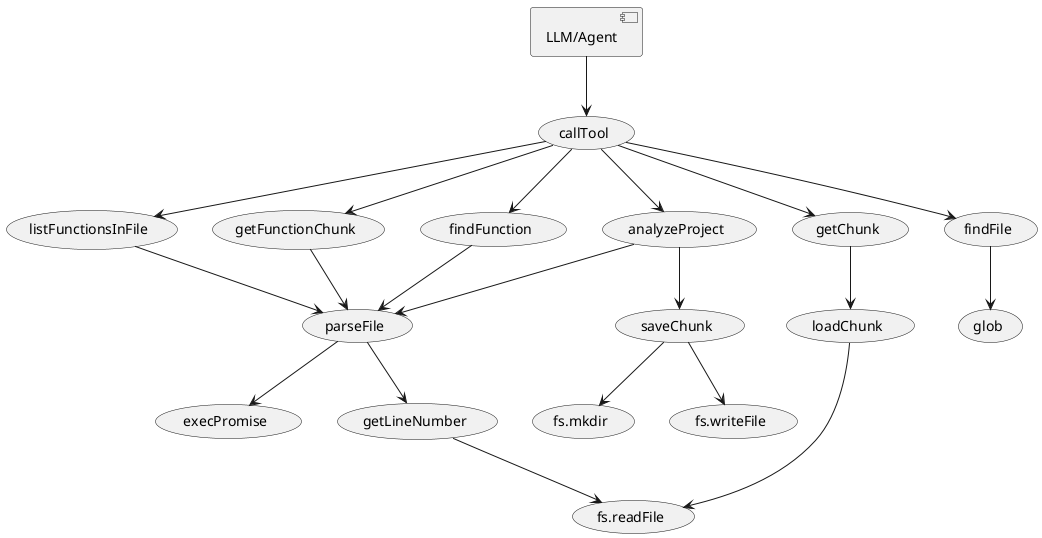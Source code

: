 @startuml

[LLM/Agent] --> (callTool)

(callTool) --> (analyzeProject)
(callTool) --> (getChunk)
(callTool) --> (listFunctionsInFile)
(callTool) --> (getFunctionChunk)
(callTool) --> (findFile)
(callTool) --> (findFunction)

(analyzeProject) --> (parseFile)
(analyzeProject) --> (saveChunk)

(getChunk) --> (loadChunk)

(listFunctionsInFile) --> (parseFile)

(getFunctionChunk) --> (parseFile)

(findFile) --> (glob)

(findFunction) --> (parseFile)

(parseFile) --> (execPromise)
(parseFile) --> (getLineNumber)

(getLineNumber) --> (fs.readFile)

(saveChunk) --> (fs.mkdir)
(saveChunk) --> (fs.writeFile)

(loadChunk) --> (fs.readFile)

@enduml
